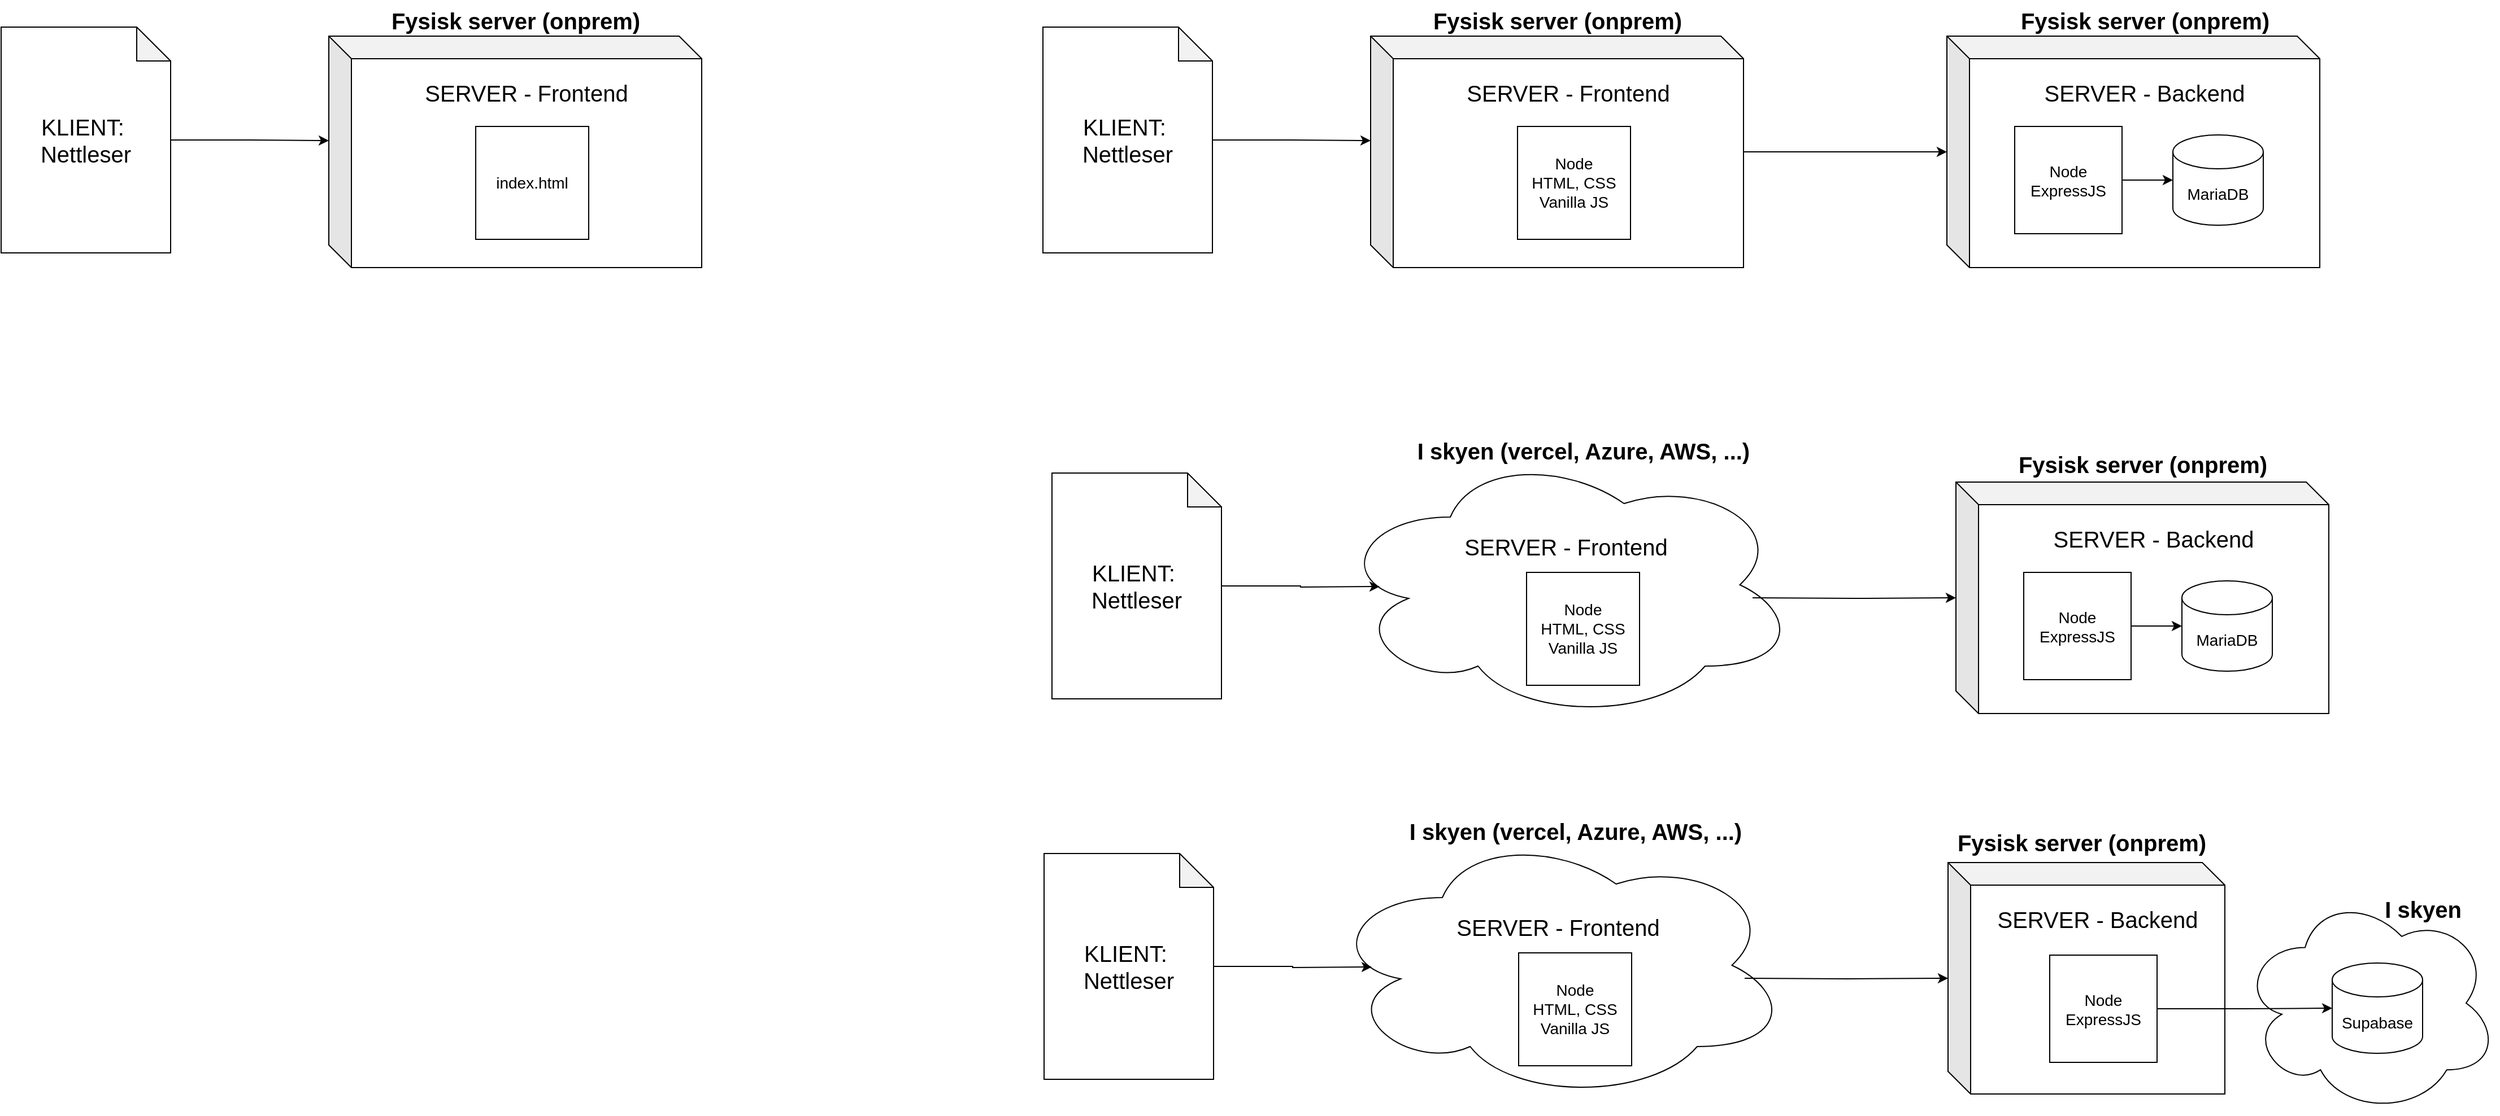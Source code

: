 <mxfile version="26.1.0">
  <diagram name="Page-1" id="lrx0XXhlTJY8DyY93Emj">
    <mxGraphModel dx="3468" dy="1700" grid="0" gridSize="10" guides="1" tooltips="1" connect="1" arrows="1" fold="1" page="0" pageScale="1" pageWidth="850" pageHeight="1100" math="0" shadow="0">
      <root>
        <mxCell id="0" />
        <mxCell id="1" parent="0" />
        <mxCell id="wZhwh8XhNNYU95tNjidS-49" value="" style="ellipse;shape=cloud;whiteSpace=wrap;html=1;" vertex="1" parent="1">
          <mxGeometry x="750" y="548" width="228" height="197" as="geometry" />
        </mxCell>
        <mxCell id="wZhwh8XhNNYU95tNjidS-10" value="" style="group" vertex="1" connectable="0" parent="1">
          <mxGeometry x="490" y="-210" width="330" height="205" as="geometry" />
        </mxCell>
        <mxCell id="wZhwh8XhNNYU95tNjidS-3" value="&lt;font style=&quot;font-size: 20px;&quot;&gt;SERVER - Backend&lt;/font&gt;&lt;div&gt;&lt;span style=&quot;font-size: 20px;&quot;&gt;&lt;br&gt;&lt;/span&gt;&lt;div&gt;&lt;br&gt;&lt;/div&gt;&lt;div&gt;&lt;br&gt;&lt;/div&gt;&lt;div&gt;&lt;br&gt;&lt;/div&gt;&lt;div&gt;&lt;br&gt;&lt;/div&gt;&lt;div&gt;&lt;br&gt;&lt;/div&gt;&lt;div&gt;&lt;br&gt;&lt;/div&gt;&lt;div&gt;&lt;br&gt;&lt;/div&gt;&lt;/div&gt;" style="shape=cube;whiteSpace=wrap;html=1;boundedLbl=1;backgroundOutline=1;darkOpacity=0.05;darkOpacity2=0.1;" vertex="1" parent="wZhwh8XhNNYU95tNjidS-10">
          <mxGeometry width="330" height="205" as="geometry" />
        </mxCell>
        <mxCell id="wZhwh8XhNNYU95tNjidS-1" value="MariaDB" style="shape=cylinder3;whiteSpace=wrap;html=1;boundedLbl=1;backgroundOutline=1;size=15;fontSize=14;" vertex="1" parent="wZhwh8XhNNYU95tNjidS-10">
          <mxGeometry x="200" y="87.5" width="80" height="80" as="geometry" />
        </mxCell>
        <mxCell id="wZhwh8XhNNYU95tNjidS-19" value="" style="edgeStyle=orthogonalEdgeStyle;rounded=0;orthogonalLoop=1;jettySize=auto;html=1;" edge="1" parent="wZhwh8XhNNYU95tNjidS-10" source="wZhwh8XhNNYU95tNjidS-4" target="wZhwh8XhNNYU95tNjidS-1">
          <mxGeometry relative="1" as="geometry" />
        </mxCell>
        <mxCell id="wZhwh8XhNNYU95tNjidS-4" value="Node&lt;div&gt;ExpressJS&lt;/div&gt;" style="whiteSpace=wrap;html=1;aspect=fixed;fontSize=14;" vertex="1" parent="wZhwh8XhNNYU95tNjidS-10">
          <mxGeometry x="60" y="80" width="95" height="95" as="geometry" />
        </mxCell>
        <mxCell id="wZhwh8XhNNYU95tNjidS-11" value="" style="group" vertex="1" connectable="0" parent="1">
          <mxGeometry x="-20" y="-210" width="330" height="205" as="geometry" />
        </mxCell>
        <mxCell id="wZhwh8XhNNYU95tNjidS-5" value="&lt;font style=&quot;font-size: 20px;&quot;&gt;SERVER - Frontend&lt;/font&gt;&lt;div&gt;&lt;span style=&quot;font-size: 20px;&quot;&gt;&lt;br&gt;&lt;/span&gt;&lt;div&gt;&lt;br&gt;&lt;/div&gt;&lt;div&gt;&lt;br&gt;&lt;/div&gt;&lt;div&gt;&lt;br&gt;&lt;/div&gt;&lt;div&gt;&lt;br&gt;&lt;/div&gt;&lt;div&gt;&lt;br&gt;&lt;/div&gt;&lt;div&gt;&lt;br&gt;&lt;/div&gt;&lt;div&gt;&lt;br&gt;&lt;/div&gt;&lt;/div&gt;" style="shape=cube;whiteSpace=wrap;html=1;boundedLbl=1;backgroundOutline=1;darkOpacity=0.05;darkOpacity2=0.1;" vertex="1" parent="wZhwh8XhNNYU95tNjidS-11">
          <mxGeometry width="330" height="205" as="geometry" />
        </mxCell>
        <mxCell id="wZhwh8XhNNYU95tNjidS-9" value="Node&lt;div&gt;HTML, CSS&lt;/div&gt;&lt;div&gt;Vanilla JS&lt;/div&gt;" style="whiteSpace=wrap;html=1;aspect=fixed;fontSize=14;" vertex="1" parent="wZhwh8XhNNYU95tNjidS-11">
          <mxGeometry x="130" y="80" width="100" height="100" as="geometry" />
        </mxCell>
        <mxCell id="wZhwh8XhNNYU95tNjidS-13" value="&lt;font style=&quot;font-size: 20px;&quot;&gt;KLIENT:&amp;nbsp;&lt;/font&gt;&lt;div&gt;&lt;font style=&quot;font-size: 20px;&quot;&gt;Nettleser&lt;/font&gt;&lt;/div&gt;" style="shape=note;whiteSpace=wrap;html=1;backgroundOutline=1;darkOpacity=0.05;" vertex="1" parent="1">
          <mxGeometry x="-310" y="-218" width="150" height="200" as="geometry" />
        </mxCell>
        <mxCell id="wZhwh8XhNNYU95tNjidS-15" style="edgeStyle=orthogonalEdgeStyle;rounded=0;orthogonalLoop=1;jettySize=auto;html=1;" edge="1" parent="1" source="wZhwh8XhNNYU95tNjidS-5" target="wZhwh8XhNNYU95tNjidS-3">
          <mxGeometry relative="1" as="geometry" />
        </mxCell>
        <mxCell id="wZhwh8XhNNYU95tNjidS-16" style="edgeStyle=orthogonalEdgeStyle;rounded=0;orthogonalLoop=1;jettySize=auto;html=1;entryX=0;entryY=0;entryDx=0;entryDy=92.5;entryPerimeter=0;" edge="1" parent="1" source="wZhwh8XhNNYU95tNjidS-13" target="wZhwh8XhNNYU95tNjidS-5">
          <mxGeometry relative="1" as="geometry" />
        </mxCell>
        <mxCell id="wZhwh8XhNNYU95tNjidS-20" value="" style="group" vertex="1" connectable="0" parent="1">
          <mxGeometry x="498" y="185" width="330" height="205" as="geometry" />
        </mxCell>
        <mxCell id="wZhwh8XhNNYU95tNjidS-21" value="&lt;font style=&quot;font-size: 20px;&quot;&gt;SERVER - Backend&lt;/font&gt;&lt;div&gt;&lt;span style=&quot;font-size: 20px;&quot;&gt;&lt;br&gt;&lt;/span&gt;&lt;div&gt;&lt;br&gt;&lt;/div&gt;&lt;div&gt;&lt;br&gt;&lt;/div&gt;&lt;div&gt;&lt;br&gt;&lt;/div&gt;&lt;div&gt;&lt;br&gt;&lt;/div&gt;&lt;div&gt;&lt;br&gt;&lt;/div&gt;&lt;div&gt;&lt;br&gt;&lt;/div&gt;&lt;div&gt;&lt;br&gt;&lt;/div&gt;&lt;/div&gt;" style="shape=cube;whiteSpace=wrap;html=1;boundedLbl=1;backgroundOutline=1;darkOpacity=0.05;darkOpacity2=0.1;" vertex="1" parent="wZhwh8XhNNYU95tNjidS-20">
          <mxGeometry width="330" height="205" as="geometry" />
        </mxCell>
        <mxCell id="wZhwh8XhNNYU95tNjidS-22" value="MariaDB" style="shape=cylinder3;whiteSpace=wrap;html=1;boundedLbl=1;backgroundOutline=1;size=15;fontSize=14;" vertex="1" parent="wZhwh8XhNNYU95tNjidS-20">
          <mxGeometry x="200" y="87.5" width="80" height="80" as="geometry" />
        </mxCell>
        <mxCell id="wZhwh8XhNNYU95tNjidS-23" value="" style="edgeStyle=orthogonalEdgeStyle;rounded=0;orthogonalLoop=1;jettySize=auto;html=1;" edge="1" parent="wZhwh8XhNNYU95tNjidS-20" source="wZhwh8XhNNYU95tNjidS-24" target="wZhwh8XhNNYU95tNjidS-22">
          <mxGeometry relative="1" as="geometry" />
        </mxCell>
        <mxCell id="wZhwh8XhNNYU95tNjidS-24" value="Node&lt;div&gt;ExpressJS&lt;/div&gt;" style="whiteSpace=wrap;html=1;aspect=fixed;fontSize=14;" vertex="1" parent="wZhwh8XhNNYU95tNjidS-20">
          <mxGeometry x="60" y="80" width="95" height="95" as="geometry" />
        </mxCell>
        <mxCell id="wZhwh8XhNNYU95tNjidS-25" value="" style="group" vertex="1" connectable="0" parent="1">
          <mxGeometry x="-12" y="185" width="380" height="210" as="geometry" />
        </mxCell>
        <mxCell id="wZhwh8XhNNYU95tNjidS-31" value="&lt;font style=&quot;font-size: 20px;&quot;&gt;SERVER - Frontend&lt;/font&gt;&lt;div&gt;&lt;span style=&quot;font-size: 20px;&quot;&gt;&lt;br&gt;&lt;/span&gt;&lt;div&gt;&lt;br&gt;&lt;/div&gt;&lt;div&gt;&lt;br&gt;&lt;/div&gt;&lt;div&gt;&lt;br&gt;&lt;/div&gt;&lt;/div&gt;" style="ellipse;shape=cloud;whiteSpace=wrap;html=1;" vertex="1" parent="wZhwh8XhNNYU95tNjidS-25">
          <mxGeometry x="-40" y="-29" width="410" height="240" as="geometry" />
        </mxCell>
        <mxCell id="wZhwh8XhNNYU95tNjidS-27" value="Node&lt;div&gt;HTML, CSS&lt;/div&gt;&lt;div&gt;Vanilla JS&lt;/div&gt;" style="whiteSpace=wrap;html=1;aspect=fixed;fontSize=14;" vertex="1" parent="wZhwh8XhNNYU95tNjidS-25">
          <mxGeometry x="130" y="80" width="100" height="100" as="geometry" />
        </mxCell>
        <mxCell id="wZhwh8XhNNYU95tNjidS-28" value="&lt;font style=&quot;font-size: 20px;&quot;&gt;KLIENT:&amp;nbsp;&lt;/font&gt;&lt;div&gt;&lt;font style=&quot;font-size: 20px;&quot;&gt;Nettleser&lt;/font&gt;&lt;/div&gt;" style="shape=note;whiteSpace=wrap;html=1;backgroundOutline=1;darkOpacity=0.05;" vertex="1" parent="1">
          <mxGeometry x="-302" y="177" width="150" height="200" as="geometry" />
        </mxCell>
        <mxCell id="wZhwh8XhNNYU95tNjidS-29" style="edgeStyle=orthogonalEdgeStyle;rounded=0;orthogonalLoop=1;jettySize=auto;html=1;" edge="1" target="wZhwh8XhNNYU95tNjidS-21" parent="1">
          <mxGeometry relative="1" as="geometry">
            <mxPoint x="318" y="287.5" as="sourcePoint" />
          </mxGeometry>
        </mxCell>
        <mxCell id="wZhwh8XhNNYU95tNjidS-30" style="edgeStyle=orthogonalEdgeStyle;rounded=0;orthogonalLoop=1;jettySize=auto;html=1;entryX=0;entryY=0;entryDx=0;entryDy=92.5;entryPerimeter=0;" edge="1" source="wZhwh8XhNNYU95tNjidS-28" parent="1">
          <mxGeometry relative="1" as="geometry">
            <mxPoint x="-12.0" y="277.5" as="targetPoint" />
          </mxGeometry>
        </mxCell>
        <mxCell id="wZhwh8XhNNYU95tNjidS-32" value="Fysisk server (onprem)" style="text;html=1;align=center;verticalAlign=middle;resizable=0;points=[];autosize=1;strokeColor=none;fillColor=none;fontSize=20;fontStyle=1" vertex="1" parent="1">
          <mxGeometry x="34" y="-242" width="222" height="36" as="geometry" />
        </mxCell>
        <mxCell id="wZhwh8XhNNYU95tNjidS-33" value="Fysisk server (onprem)" style="text;html=1;align=center;verticalAlign=middle;resizable=0;points=[];autosize=1;strokeColor=none;fillColor=none;fontSize=20;fontStyle=1" vertex="1" parent="1">
          <mxGeometry x="554" y="-242" width="222" height="36" as="geometry" />
        </mxCell>
        <mxCell id="wZhwh8XhNNYU95tNjidS-34" value="Fysisk server (onprem)" style="text;html=1;align=center;verticalAlign=middle;resizable=0;points=[];autosize=1;strokeColor=none;fillColor=none;fontSize=20;fontStyle=1" vertex="1" parent="1">
          <mxGeometry x="552" y="151" width="222" height="36" as="geometry" />
        </mxCell>
        <mxCell id="wZhwh8XhNNYU95tNjidS-35" value="I skyen (vercel, Azure, AWS, ...)" style="text;html=1;align=center;verticalAlign=middle;resizable=0;points=[];autosize=1;strokeColor=none;fillColor=none;fontSize=20;fontStyle=1" vertex="1" parent="1">
          <mxGeometry x="18" y="137" width="300" height="40" as="geometry" />
        </mxCell>
        <mxCell id="wZhwh8XhNNYU95tNjidS-41" value="" style="group" vertex="1" connectable="0" parent="1">
          <mxGeometry x="-19" y="522" width="380" height="210" as="geometry" />
        </mxCell>
        <mxCell id="wZhwh8XhNNYU95tNjidS-42" value="&lt;font style=&quot;font-size: 20px;&quot;&gt;SERVER - Frontend&lt;/font&gt;&lt;div&gt;&lt;span style=&quot;font-size: 20px;&quot;&gt;&lt;br&gt;&lt;/span&gt;&lt;div&gt;&lt;br&gt;&lt;/div&gt;&lt;div&gt;&lt;br&gt;&lt;/div&gt;&lt;div&gt;&lt;br&gt;&lt;/div&gt;&lt;/div&gt;" style="ellipse;shape=cloud;whiteSpace=wrap;html=1;" vertex="1" parent="wZhwh8XhNNYU95tNjidS-41">
          <mxGeometry x="-40" y="-29" width="410" height="240" as="geometry" />
        </mxCell>
        <mxCell id="wZhwh8XhNNYU95tNjidS-43" value="Node&lt;div&gt;HTML, CSS&lt;/div&gt;&lt;div&gt;Vanilla JS&lt;/div&gt;" style="whiteSpace=wrap;html=1;aspect=fixed;fontSize=14;" vertex="1" parent="wZhwh8XhNNYU95tNjidS-41">
          <mxGeometry x="130" y="80" width="100" height="100" as="geometry" />
        </mxCell>
        <mxCell id="wZhwh8XhNNYU95tNjidS-44" value="&lt;font style=&quot;font-size: 20px;&quot;&gt;KLIENT:&amp;nbsp;&lt;/font&gt;&lt;div&gt;&lt;font style=&quot;font-size: 20px;&quot;&gt;Nettleser&lt;/font&gt;&lt;/div&gt;" style="shape=note;whiteSpace=wrap;html=1;backgroundOutline=1;darkOpacity=0.05;" vertex="1" parent="1">
          <mxGeometry x="-309" y="514" width="150" height="200" as="geometry" />
        </mxCell>
        <mxCell id="wZhwh8XhNNYU95tNjidS-45" style="edgeStyle=orthogonalEdgeStyle;rounded=0;orthogonalLoop=1;jettySize=auto;html=1;" edge="1" target="wZhwh8XhNNYU95tNjidS-37" parent="1">
          <mxGeometry relative="1" as="geometry">
            <mxPoint x="311" y="624.5" as="sourcePoint" />
          </mxGeometry>
        </mxCell>
        <mxCell id="wZhwh8XhNNYU95tNjidS-46" style="edgeStyle=orthogonalEdgeStyle;rounded=0;orthogonalLoop=1;jettySize=auto;html=1;entryX=0;entryY=0;entryDx=0;entryDy=92.5;entryPerimeter=0;" edge="1" source="wZhwh8XhNNYU95tNjidS-44" parent="1">
          <mxGeometry relative="1" as="geometry">
            <mxPoint x="-19.0" y="614.5" as="targetPoint" />
          </mxGeometry>
        </mxCell>
        <mxCell id="wZhwh8XhNNYU95tNjidS-47" value="Fysisk server (onprem)" style="text;html=1;align=center;verticalAlign=middle;resizable=0;points=[];autosize=1;strokeColor=none;fillColor=none;fontSize=20;fontStyle=1" vertex="1" parent="1">
          <mxGeometry x="498" y="486" width="222" height="36" as="geometry" />
        </mxCell>
        <mxCell id="wZhwh8XhNNYU95tNjidS-48" value="I skyen (vercel, Azure, AWS, ...)" style="text;html=1;align=center;verticalAlign=middle;resizable=0;points=[];autosize=1;strokeColor=none;fillColor=none;fontSize=20;fontStyle=1" vertex="1" parent="1">
          <mxGeometry x="11" y="474" width="300" height="40" as="geometry" />
        </mxCell>
        <mxCell id="wZhwh8XhNNYU95tNjidS-37" value="&lt;font style=&quot;font-size: 20px;&quot;&gt;SERVER - Backend&lt;/font&gt;&lt;div&gt;&lt;span style=&quot;font-size: 20px;&quot;&gt;&lt;br&gt;&lt;/span&gt;&lt;div&gt;&lt;br&gt;&lt;/div&gt;&lt;div&gt;&lt;br&gt;&lt;/div&gt;&lt;div&gt;&lt;br&gt;&lt;/div&gt;&lt;div&gt;&lt;br&gt;&lt;/div&gt;&lt;div&gt;&lt;br&gt;&lt;/div&gt;&lt;div&gt;&lt;br&gt;&lt;/div&gt;&lt;div&gt;&lt;br&gt;&lt;/div&gt;&lt;/div&gt;" style="shape=cube;whiteSpace=wrap;html=1;boundedLbl=1;backgroundOutline=1;darkOpacity=0.05;darkOpacity2=0.1;" vertex="1" parent="1">
          <mxGeometry x="491" y="522" width="245" height="205" as="geometry" />
        </mxCell>
        <mxCell id="wZhwh8XhNNYU95tNjidS-38" value="Supabase" style="shape=cylinder3;whiteSpace=wrap;html=1;boundedLbl=1;backgroundOutline=1;size=15;fontSize=14;" vertex="1" parent="1">
          <mxGeometry x="831" y="611" width="80" height="80" as="geometry" />
        </mxCell>
        <mxCell id="wZhwh8XhNNYU95tNjidS-39" value="" style="edgeStyle=orthogonalEdgeStyle;rounded=0;orthogonalLoop=1;jettySize=auto;html=1;" edge="1" parent="1" source="wZhwh8XhNNYU95tNjidS-40" target="wZhwh8XhNNYU95tNjidS-38">
          <mxGeometry relative="1" as="geometry" />
        </mxCell>
        <mxCell id="wZhwh8XhNNYU95tNjidS-40" value="Node&lt;div&gt;ExpressJS&lt;/div&gt;" style="whiteSpace=wrap;html=1;aspect=fixed;fontSize=14;" vertex="1" parent="1">
          <mxGeometry x="581" y="604" width="95" height="95" as="geometry" />
        </mxCell>
        <mxCell id="wZhwh8XhNNYU95tNjidS-50" value="I skyen" style="text;html=1;align=center;verticalAlign=middle;resizable=0;points=[];autosize=1;strokeColor=none;fillColor=none;fontSize=20;fontStyle=1" vertex="1" parent="1">
          <mxGeometry x="870" y="545" width="81" height="36" as="geometry" />
        </mxCell>
        <mxCell id="wZhwh8XhNNYU95tNjidS-51" value="" style="group" vertex="1" connectable="0" parent="1">
          <mxGeometry x="-942" y="-210" width="330" height="205" as="geometry" />
        </mxCell>
        <mxCell id="wZhwh8XhNNYU95tNjidS-52" value="&lt;font style=&quot;font-size: 20px;&quot;&gt;SERVER - Frontend&lt;/font&gt;&lt;div&gt;&lt;span style=&quot;font-size: 20px;&quot;&gt;&lt;br&gt;&lt;/span&gt;&lt;div&gt;&lt;br&gt;&lt;/div&gt;&lt;div&gt;&lt;br&gt;&lt;/div&gt;&lt;div&gt;&lt;br&gt;&lt;/div&gt;&lt;div&gt;&lt;br&gt;&lt;/div&gt;&lt;div&gt;&lt;br&gt;&lt;/div&gt;&lt;div&gt;&lt;br&gt;&lt;/div&gt;&lt;div&gt;&lt;br&gt;&lt;/div&gt;&lt;/div&gt;" style="shape=cube;whiteSpace=wrap;html=1;boundedLbl=1;backgroundOutline=1;darkOpacity=0.05;darkOpacity2=0.1;" vertex="1" parent="wZhwh8XhNNYU95tNjidS-51">
          <mxGeometry width="330" height="205" as="geometry" />
        </mxCell>
        <mxCell id="wZhwh8XhNNYU95tNjidS-53" value="index.html" style="whiteSpace=wrap;html=1;aspect=fixed;fontSize=14;" vertex="1" parent="wZhwh8XhNNYU95tNjidS-51">
          <mxGeometry x="130" y="80" width="100" height="100" as="geometry" />
        </mxCell>
        <mxCell id="wZhwh8XhNNYU95tNjidS-54" value="&lt;font style=&quot;font-size: 20px;&quot;&gt;KLIENT:&amp;nbsp;&lt;/font&gt;&lt;div&gt;&lt;font style=&quot;font-size: 20px;&quot;&gt;Nettleser&lt;/font&gt;&lt;/div&gt;" style="shape=note;whiteSpace=wrap;html=1;backgroundOutline=1;darkOpacity=0.05;" vertex="1" parent="1">
          <mxGeometry x="-1232" y="-218" width="150" height="200" as="geometry" />
        </mxCell>
        <mxCell id="wZhwh8XhNNYU95tNjidS-55" value="Fysisk server (onprem)" style="text;html=1;align=center;verticalAlign=middle;resizable=0;points=[];autosize=1;strokeColor=none;fillColor=none;fontSize=20;fontStyle=1" vertex="1" parent="1">
          <mxGeometry x="-888" y="-242" width="222" height="36" as="geometry" />
        </mxCell>
        <mxCell id="wZhwh8XhNNYU95tNjidS-56" style="edgeStyle=orthogonalEdgeStyle;rounded=0;orthogonalLoop=1;jettySize=auto;html=1;entryX=0;entryY=0;entryDx=0;entryDy=92.5;entryPerimeter=0;" edge="1" parent="1" source="wZhwh8XhNNYU95tNjidS-54" target="wZhwh8XhNNYU95tNjidS-52">
          <mxGeometry relative="1" as="geometry" />
        </mxCell>
      </root>
    </mxGraphModel>
  </diagram>
</mxfile>
